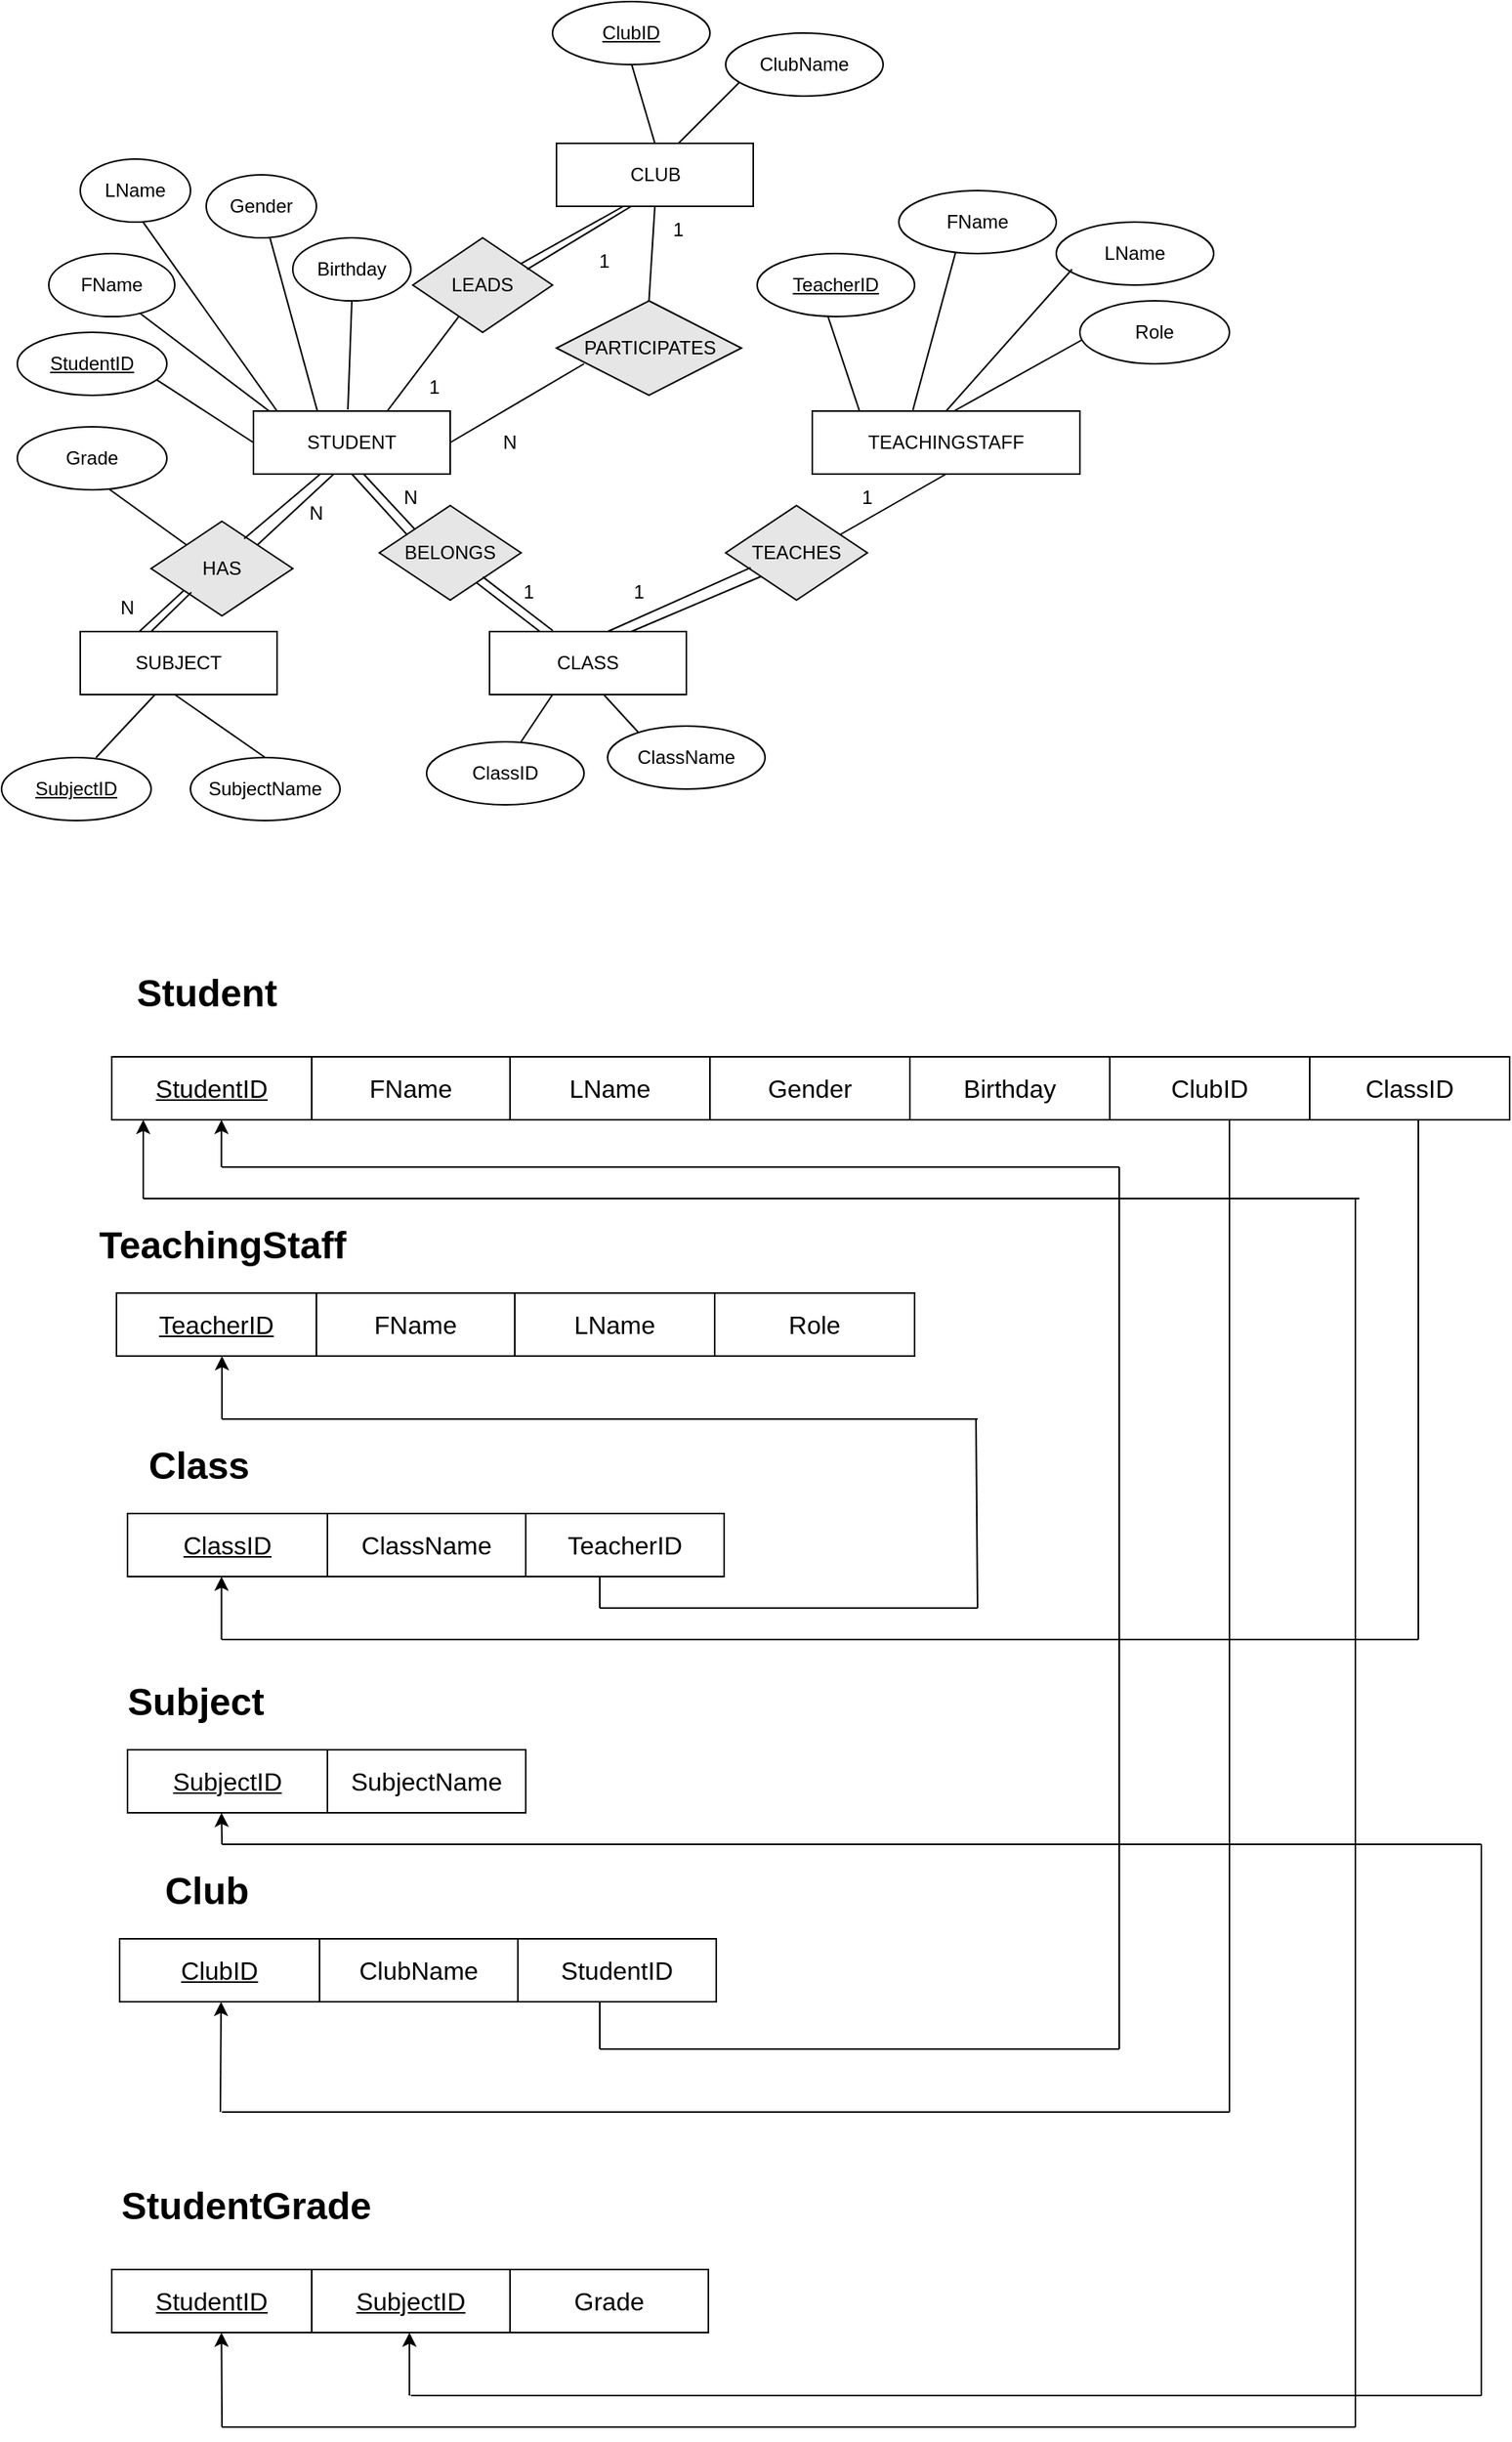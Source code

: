 <mxfile version="26.1.1">
  <diagram name="Page-1" id="ypwdO3c8HS_VkOCJP_hb">
    <mxGraphModel dx="430" dy="387" grid="1" gridSize="10" guides="1" tooltips="1" connect="1" arrows="1" fold="1" page="1" pageScale="1" pageWidth="850" pageHeight="1100" math="0" shadow="0">
      <root>
        <mxCell id="0" />
        <mxCell id="1" parent="0" />
        <mxCell id="AGzMQhdN4DI56FehoSiP-1" value="STUDENT" style="rounded=0;whiteSpace=wrap;html=1;" vertex="1" parent="1">
          <mxGeometry x="300" y="280" width="125" height="40" as="geometry" />
        </mxCell>
        <mxCell id="AGzMQhdN4DI56FehoSiP-2" value="" style="endArrow=none;html=1;rounded=0;entryX=0.9;entryY=0.704;entryDx=0;entryDy=0;entryPerimeter=0;" edge="1" parent="1" target="AGzMQhdN4DI56FehoSiP-4">
          <mxGeometry width="50" height="50" relative="1" as="geometry">
            <mxPoint x="300" y="300" as="sourcePoint" />
            <mxPoint x="240" y="250" as="targetPoint" />
          </mxGeometry>
        </mxCell>
        <mxCell id="AGzMQhdN4DI56FehoSiP-4" value="&lt;u&gt;StudentID&lt;/u&gt;" style="ellipse;whiteSpace=wrap;html=1;" vertex="1" parent="1">
          <mxGeometry x="150" y="230" width="95" height="40" as="geometry" />
        </mxCell>
        <mxCell id="AGzMQhdN4DI56FehoSiP-6" value="" style="endArrow=none;html=1;rounded=0;entryX=0.719;entryY=0.94;entryDx=0;entryDy=0;entryPerimeter=0;" edge="1" parent="1" target="AGzMQhdN4DI56FehoSiP-8">
          <mxGeometry width="50" height="50" relative="1" as="geometry">
            <mxPoint x="310" y="280" as="sourcePoint" />
            <mxPoint x="277.5" y="240" as="targetPoint" />
          </mxGeometry>
        </mxCell>
        <mxCell id="AGzMQhdN4DI56FehoSiP-7" value="" style="endArrow=none;html=1;rounded=0;entryX=0.569;entryY=0.999;entryDx=0;entryDy=0;entryPerimeter=0;" edge="1" parent="1" target="AGzMQhdN4DI56FehoSiP-9">
          <mxGeometry width="50" height="50" relative="1" as="geometry">
            <mxPoint x="315" y="280" as="sourcePoint" />
            <mxPoint x="310" y="180" as="targetPoint" />
          </mxGeometry>
        </mxCell>
        <mxCell id="AGzMQhdN4DI56FehoSiP-8" value="FName" style="ellipse;whiteSpace=wrap;html=1;" vertex="1" parent="1">
          <mxGeometry x="170" y="180" width="80" height="40" as="geometry" />
        </mxCell>
        <mxCell id="AGzMQhdN4DI56FehoSiP-9" value="LName" style="ellipse;whiteSpace=wrap;html=1;" vertex="1" parent="1">
          <mxGeometry x="190" y="120" width="70" height="40" as="geometry" />
        </mxCell>
        <mxCell id="AGzMQhdN4DI56FehoSiP-10" value="" style="endArrow=none;html=1;rounded=0;exitX=0.324;exitY=-0.008;exitDx=0;exitDy=0;exitPerimeter=0;" edge="1" parent="1" source="AGzMQhdN4DI56FehoSiP-1" target="AGzMQhdN4DI56FehoSiP-11">
          <mxGeometry width="50" height="50" relative="1" as="geometry">
            <mxPoint x="365" y="270" as="sourcePoint" />
            <mxPoint x="341" y="200" as="targetPoint" />
          </mxGeometry>
        </mxCell>
        <mxCell id="AGzMQhdN4DI56FehoSiP-11" value="Gender" style="ellipse;whiteSpace=wrap;html=1;" vertex="1" parent="1">
          <mxGeometry x="270" y="130" width="70" height="40" as="geometry" />
        </mxCell>
        <mxCell id="AGzMQhdN4DI56FehoSiP-12" value="" style="endArrow=none;html=1;rounded=0;entryX=0.5;entryY=1;entryDx=0;entryDy=0;" edge="1" parent="1" target="AGzMQhdN4DI56FehoSiP-13">
          <mxGeometry width="50" height="50" relative="1" as="geometry">
            <mxPoint x="360" y="279" as="sourcePoint" />
            <mxPoint x="370" y="210" as="targetPoint" />
          </mxGeometry>
        </mxCell>
        <mxCell id="AGzMQhdN4DI56FehoSiP-13" value="Birthday" style="ellipse;whiteSpace=wrap;html=1;" vertex="1" parent="1">
          <mxGeometry x="325" y="170" width="75" height="40" as="geometry" />
        </mxCell>
        <mxCell id="AGzMQhdN4DI56FehoSiP-14" value="TEACHINGSTAFF" style="rounded=0;whiteSpace=wrap;html=1;" vertex="1" parent="1">
          <mxGeometry x="655" y="280" width="170" height="40" as="geometry" />
        </mxCell>
        <mxCell id="AGzMQhdN4DI56FehoSiP-15" value="" style="endArrow=none;html=1;rounded=0;exitX=0.12;exitY=0;exitDx=0;exitDy=0;exitPerimeter=0;" edge="1" parent="1">
          <mxGeometry width="50" height="50" relative="1" as="geometry">
            <mxPoint x="685" y="280" as="sourcePoint" />
            <mxPoint x="665" y="220" as="targetPoint" />
          </mxGeometry>
        </mxCell>
        <mxCell id="AGzMQhdN4DI56FehoSiP-16" value="&lt;u&gt;TeacherID&lt;/u&gt;" style="ellipse;whiteSpace=wrap;html=1;" vertex="1" parent="1">
          <mxGeometry x="620" y="180" width="100" height="40" as="geometry" />
        </mxCell>
        <mxCell id="AGzMQhdN4DI56FehoSiP-20" value="" style="endArrow=none;html=1;rounded=0;exitX=0.376;exitY=-0.017;exitDx=0;exitDy=0;exitPerimeter=0;entryX=0.36;entryY=0.983;entryDx=0;entryDy=0;entryPerimeter=0;" edge="1" parent="1" source="AGzMQhdN4DI56FehoSiP-14" target="AGzMQhdN4DI56FehoSiP-22">
          <mxGeometry width="50" height="50" relative="1" as="geometry">
            <mxPoint x="771.25" y="180" as="sourcePoint" />
            <mxPoint x="739" y="200" as="targetPoint" />
          </mxGeometry>
        </mxCell>
        <mxCell id="AGzMQhdN4DI56FehoSiP-22" value="FName" style="ellipse;whiteSpace=wrap;html=1;" vertex="1" parent="1">
          <mxGeometry x="710" y="140" width="100" height="40" as="geometry" />
        </mxCell>
        <mxCell id="AGzMQhdN4DI56FehoSiP-23" value="LName" style="ellipse;whiteSpace=wrap;html=1;" vertex="1" parent="1">
          <mxGeometry x="810" y="160" width="100" height="40" as="geometry" />
        </mxCell>
        <mxCell id="AGzMQhdN4DI56FehoSiP-25" value="" style="endArrow=none;html=1;rounded=0;exitX=0.355;exitY=-0.026;exitDx=0;exitDy=0;exitPerimeter=0;" edge="1" parent="1">
          <mxGeometry width="50" height="50" relative="1" as="geometry">
            <mxPoint x="745" y="280" as="sourcePoint" />
            <mxPoint x="835" y="230" as="targetPoint" />
          </mxGeometry>
        </mxCell>
        <mxCell id="AGzMQhdN4DI56FehoSiP-26" value="Role" style="ellipse;whiteSpace=wrap;html=1;" vertex="1" parent="1">
          <mxGeometry x="825" y="210" width="95" height="40" as="geometry" />
        </mxCell>
        <mxCell id="AGzMQhdN4DI56FehoSiP-27" value="CLASS" style="rounded=0;whiteSpace=wrap;html=1;" vertex="1" parent="1">
          <mxGeometry x="450" y="420" width="125" height="40" as="geometry" />
        </mxCell>
        <mxCell id="AGzMQhdN4DI56FehoSiP-28" value="" style="endArrow=none;html=1;rounded=0;exitX=0.12;exitY=0;exitDx=0;exitDy=0;exitPerimeter=0;" edge="1" parent="1">
          <mxGeometry width="50" height="50" relative="1" as="geometry">
            <mxPoint x="490" y="460" as="sourcePoint" />
            <mxPoint x="470" y="490" as="targetPoint" />
          </mxGeometry>
        </mxCell>
        <mxCell id="AGzMQhdN4DI56FehoSiP-29" value="ClassID" style="ellipse;whiteSpace=wrap;html=1;" vertex="1" parent="1">
          <mxGeometry x="410" y="490" width="100" height="40" as="geometry" />
        </mxCell>
        <mxCell id="AGzMQhdN4DI56FehoSiP-30" value="" style="endArrow=none;html=1;rounded=0;exitX=0.12;exitY=0;exitDx=0;exitDy=0;exitPerimeter=0;" edge="1" parent="1">
          <mxGeometry width="50" height="50" relative="1" as="geometry">
            <mxPoint x="522.5" y="460" as="sourcePoint" />
            <mxPoint x="550" y="490" as="targetPoint" />
          </mxGeometry>
        </mxCell>
        <mxCell id="AGzMQhdN4DI56FehoSiP-31" value="ClassName" style="ellipse;whiteSpace=wrap;html=1;" vertex="1" parent="1">
          <mxGeometry x="525" y="480" width="100" height="40" as="geometry" />
        </mxCell>
        <mxCell id="AGzMQhdN4DI56FehoSiP-32" value="" style="endArrow=none;html=1;rounded=0;exitX=0.5;exitY=1;exitDx=0;exitDy=0;" edge="1" parent="1" source="AGzMQhdN4DI56FehoSiP-14">
          <mxGeometry width="50" height="50" relative="1" as="geometry">
            <mxPoint x="685" y="370" as="sourcePoint" />
            <mxPoint x="670" y="360" as="targetPoint" />
          </mxGeometry>
        </mxCell>
        <mxCell id="AGzMQhdN4DI56FehoSiP-33" value="TEACHES" style="rhombus;whiteSpace=wrap;html=1;fillColor=#E6E6E6;" vertex="1" parent="1">
          <mxGeometry x="600" y="340" width="90" height="60" as="geometry" />
        </mxCell>
        <mxCell id="AGzMQhdN4DI56FehoSiP-34" value="" style="endArrow=none;html=1;rounded=0;exitX=0.176;exitY=0.658;exitDx=0;exitDy=0;exitPerimeter=0;" edge="1" parent="1" source="AGzMQhdN4DI56FehoSiP-33">
          <mxGeometry width="50" height="50" relative="1" as="geometry">
            <mxPoint x="595" y="380" as="sourcePoint" />
            <mxPoint x="525" y="420" as="targetPoint" />
          </mxGeometry>
        </mxCell>
        <mxCell id="AGzMQhdN4DI56FehoSiP-35" value="1" style="text;html=1;align=center;verticalAlign=middle;whiteSpace=wrap;rounded=0;" vertex="1" parent="1">
          <mxGeometry x="515" y="380" width="60" height="30" as="geometry" />
        </mxCell>
        <mxCell id="AGzMQhdN4DI56FehoSiP-36" value="1" style="text;html=1;align=center;verticalAlign=middle;whiteSpace=wrap;rounded=0;" vertex="1" parent="1">
          <mxGeometry x="660" y="320" width="60" height="30" as="geometry" />
        </mxCell>
        <mxCell id="AGzMQhdN4DI56FehoSiP-37" value="" style="endArrow=none;html=1;rounded=0;entryX=0;entryY=1;entryDx=0;entryDy=0;" edge="1" parent="1" target="AGzMQhdN4DI56FehoSiP-33">
          <mxGeometry width="50" height="50" relative="1" as="geometry">
            <mxPoint x="540" y="420" as="sourcePoint" />
            <mxPoint x="590" y="370" as="targetPoint" />
          </mxGeometry>
        </mxCell>
        <mxCell id="AGzMQhdN4DI56FehoSiP-38" value="BELONGS" style="rhombus;whiteSpace=wrap;html=1;fillColor=#E6E6E6;" vertex="1" parent="1">
          <mxGeometry x="380" y="340" width="90" height="60" as="geometry" />
        </mxCell>
        <mxCell id="AGzMQhdN4DI56FehoSiP-39" value="" style="endArrow=none;html=1;rounded=0;exitX=0;exitY=0;exitDx=0;exitDy=0;" edge="1" parent="1" source="AGzMQhdN4DI56FehoSiP-38">
          <mxGeometry width="50" height="50" relative="1" as="geometry">
            <mxPoint x="320" y="370" as="sourcePoint" />
            <mxPoint x="370" y="320" as="targetPoint" />
          </mxGeometry>
        </mxCell>
        <mxCell id="AGzMQhdN4DI56FehoSiP-40" value="N" style="text;html=1;align=center;verticalAlign=middle;whiteSpace=wrap;rounded=0;" vertex="1" parent="1">
          <mxGeometry x="370" y="320" width="60" height="30" as="geometry" />
        </mxCell>
        <mxCell id="AGzMQhdN4DI56FehoSiP-41" value="" style="endArrow=none;html=1;rounded=0;exitX=0.321;exitY=-0.016;exitDx=0;exitDy=0;exitPerimeter=0;entryX=0.73;entryY=0.755;entryDx=0;entryDy=0;entryPerimeter=0;" edge="1" parent="1" source="AGzMQhdN4DI56FehoSiP-27" target="AGzMQhdN4DI56FehoSiP-38">
          <mxGeometry width="50" height="50" relative="1" as="geometry">
            <mxPoint x="531" y="350" as="sourcePoint" />
            <mxPoint x="440" y="391" as="targetPoint" />
          </mxGeometry>
        </mxCell>
        <mxCell id="AGzMQhdN4DI56FehoSiP-42" value="" style="endArrow=none;html=1;rounded=0;exitX=0.321;exitY=-0.016;exitDx=0;exitDy=0;exitPerimeter=0;entryX=0.684;entryY=0.815;entryDx=0;entryDy=0;entryPerimeter=0;" edge="1" parent="1" target="AGzMQhdN4DI56FehoSiP-38">
          <mxGeometry width="50" height="50" relative="1" as="geometry">
            <mxPoint x="482" y="420" as="sourcePoint" />
            <mxPoint x="438" y="386" as="targetPoint" />
          </mxGeometry>
        </mxCell>
        <mxCell id="AGzMQhdN4DI56FehoSiP-43" value="1" style="text;html=1;align=center;verticalAlign=middle;whiteSpace=wrap;rounded=0;" vertex="1" parent="1">
          <mxGeometry x="445" y="380" width="60" height="30" as="geometry" />
        </mxCell>
        <mxCell id="AGzMQhdN4DI56FehoSiP-44" value="SUBJECT" style="rounded=0;whiteSpace=wrap;html=1;" vertex="1" parent="1">
          <mxGeometry x="190" y="420" width="125" height="40" as="geometry" />
        </mxCell>
        <mxCell id="AGzMQhdN4DI56FehoSiP-45" value="" style="endArrow=none;html=1;rounded=0;" edge="1" parent="1">
          <mxGeometry width="50" height="50" relative="1" as="geometry">
            <mxPoint x="200" y="500" as="sourcePoint" />
            <mxPoint x="237.5" y="460" as="targetPoint" />
          </mxGeometry>
        </mxCell>
        <mxCell id="AGzMQhdN4DI56FehoSiP-46" value="" style="endArrow=none;html=1;rounded=0;exitX=0.5;exitY=0;exitDx=0;exitDy=0;" edge="1" parent="1" source="AGzMQhdN4DI56FehoSiP-48">
          <mxGeometry width="50" height="50" relative="1" as="geometry">
            <mxPoint x="250" y="500" as="sourcePoint" />
            <mxPoint x="250" y="460" as="targetPoint" />
          </mxGeometry>
        </mxCell>
        <mxCell id="AGzMQhdN4DI56FehoSiP-47" value="&lt;u&gt;SubjectID&lt;/u&gt;" style="ellipse;whiteSpace=wrap;html=1;" vertex="1" parent="1">
          <mxGeometry x="140" y="500" width="95" height="40" as="geometry" />
        </mxCell>
        <mxCell id="AGzMQhdN4DI56FehoSiP-48" value="SubjectName" style="ellipse;whiteSpace=wrap;html=1;" vertex="1" parent="1">
          <mxGeometry x="260" y="500" width="95" height="40" as="geometry" />
        </mxCell>
        <mxCell id="AGzMQhdN4DI56FehoSiP-49" value="" style="endArrow=none;html=1;rounded=0;" edge="1" parent="1">
          <mxGeometry width="50" height="50" relative="1" as="geometry">
            <mxPoint x="227.5" y="420" as="sourcePoint" />
            <mxPoint x="260" y="390" as="targetPoint" />
          </mxGeometry>
        </mxCell>
        <mxCell id="AGzMQhdN4DI56FehoSiP-50" value="HAS" style="rhombus;whiteSpace=wrap;html=1;fillColor=#E6E6E6;" vertex="1" parent="1">
          <mxGeometry x="235" y="350" width="90" height="60" as="geometry" />
        </mxCell>
        <mxCell id="AGzMQhdN4DI56FehoSiP-51" value="" style="endArrow=none;html=1;rounded=0;exitX=0.657;exitY=0.183;exitDx=0;exitDy=0;exitPerimeter=0;" edge="1" parent="1" source="AGzMQhdN4DI56FehoSiP-50">
          <mxGeometry width="50" height="50" relative="1" as="geometry">
            <mxPoint x="299" y="360" as="sourcePoint" />
            <mxPoint x="342.5" y="320" as="targetPoint" />
          </mxGeometry>
        </mxCell>
        <mxCell id="AGzMQhdN4DI56FehoSiP-53" value="N" style="text;html=1;align=center;verticalAlign=middle;whiteSpace=wrap;rounded=0;" vertex="1" parent="1">
          <mxGeometry x="310" y="330" width="60" height="30" as="geometry" />
        </mxCell>
        <mxCell id="AGzMQhdN4DI56FehoSiP-55" value="N" style="text;html=1;align=center;verticalAlign=middle;whiteSpace=wrap;rounded=0;" vertex="1" parent="1">
          <mxGeometry x="190" y="390" width="60" height="30" as="geometry" />
        </mxCell>
        <mxCell id="AGzMQhdN4DI56FehoSiP-56" value="" style="endArrow=none;html=1;rounded=0;exitX=0;exitY=0;exitDx=0;exitDy=0;" edge="1" parent="1" source="AGzMQhdN4DI56FehoSiP-50">
          <mxGeometry width="50" height="50" relative="1" as="geometry">
            <mxPoint x="260" y="365" as="sourcePoint" />
            <mxPoint x="202" y="325" as="targetPoint" />
          </mxGeometry>
        </mxCell>
        <mxCell id="AGzMQhdN4DI56FehoSiP-57" value="Grade" style="ellipse;whiteSpace=wrap;html=1;" vertex="1" parent="1">
          <mxGeometry x="150" y="290" width="95" height="40" as="geometry" />
        </mxCell>
        <mxCell id="AGzMQhdN4DI56FehoSiP-58" value="CLUB" style="rounded=0;whiteSpace=wrap;html=1;" vertex="1" parent="1">
          <mxGeometry x="492.5" y="110" width="125" height="40" as="geometry" />
        </mxCell>
        <mxCell id="AGzMQhdN4DI56FehoSiP-59" value="" style="endArrow=none;html=1;rounded=0;exitX=0.5;exitY=0;exitDx=0;exitDy=0;" edge="1" parent="1" source="AGzMQhdN4DI56FehoSiP-58">
          <mxGeometry width="50" height="50" relative="1" as="geometry">
            <mxPoint x="518" y="110" as="sourcePoint" />
            <mxPoint x="540" y="59" as="targetPoint" />
          </mxGeometry>
        </mxCell>
        <mxCell id="AGzMQhdN4DI56FehoSiP-60" value="" style="endArrow=none;html=1;rounded=0;exitX=0.62;exitY=0;exitDx=0;exitDy=0;exitPerimeter=0;" edge="1" parent="1" source="AGzMQhdN4DI56FehoSiP-58">
          <mxGeometry width="50" height="50" relative="1" as="geometry">
            <mxPoint x="525" y="110" as="sourcePoint" />
            <mxPoint x="610" y="70" as="targetPoint" />
          </mxGeometry>
        </mxCell>
        <mxCell id="AGzMQhdN4DI56FehoSiP-61" value="&lt;u&gt;ClubID&lt;/u&gt;" style="ellipse;whiteSpace=wrap;html=1;" vertex="1" parent="1">
          <mxGeometry x="490" y="20" width="100" height="40" as="geometry" />
        </mxCell>
        <mxCell id="AGzMQhdN4DI56FehoSiP-62" value="ClubName" style="ellipse;whiteSpace=wrap;html=1;" vertex="1" parent="1">
          <mxGeometry x="600" y="40" width="100" height="40" as="geometry" />
        </mxCell>
        <mxCell id="AGzMQhdN4DI56FehoSiP-65" value="" style="endArrow=none;html=1;rounded=0;" edge="1" parent="1">
          <mxGeometry width="50" height="50" relative="1" as="geometry">
            <mxPoint x="425" y="300" as="sourcePoint" />
            <mxPoint x="510" y="250" as="targetPoint" />
          </mxGeometry>
        </mxCell>
        <mxCell id="AGzMQhdN4DI56FehoSiP-66" value="PARTICIPATES" style="rhombus;whiteSpace=wrap;html=1;fillColor=#E6E6E6;" vertex="1" parent="1">
          <mxGeometry x="492.5" y="210" width="117.5" height="60" as="geometry" />
        </mxCell>
        <mxCell id="AGzMQhdN4DI56FehoSiP-67" value="" style="endArrow=none;html=1;rounded=0;exitX=0.5;exitY=0;exitDx=0;exitDy=0;" edge="1" parent="1" source="AGzMQhdN4DI56FehoSiP-66">
          <mxGeometry width="50" height="50" relative="1" as="geometry">
            <mxPoint x="470" y="200" as="sourcePoint" />
            <mxPoint x="555" y="150" as="targetPoint" />
          </mxGeometry>
        </mxCell>
        <mxCell id="AGzMQhdN4DI56FehoSiP-68" value="N" style="text;html=1;align=center;verticalAlign=middle;whiteSpace=wrap;rounded=0;" vertex="1" parent="1">
          <mxGeometry x="432.5" y="285" width="60" height="30" as="geometry" />
        </mxCell>
        <mxCell id="AGzMQhdN4DI56FehoSiP-69" value="1" style="text;html=1;align=center;verticalAlign=middle;whiteSpace=wrap;rounded=0;" vertex="1" parent="1">
          <mxGeometry x="540" y="150" width="60" height="30" as="geometry" />
        </mxCell>
        <mxCell id="AGzMQhdN4DI56FehoSiP-70" value="" style="endArrow=none;html=1;rounded=0;exitX=0.376;exitY=-0.017;exitDx=0;exitDy=0;exitPerimeter=0;" edge="1" parent="1">
          <mxGeometry width="50" height="50" relative="1" as="geometry">
            <mxPoint x="740" y="280" as="sourcePoint" />
            <mxPoint x="820" y="190" as="targetPoint" />
          </mxGeometry>
        </mxCell>
        <mxCell id="AGzMQhdN4DI56FehoSiP-72" value="" style="endArrow=none;html=1;rounded=0;" edge="1" parent="1" target="AGzMQhdN4DI56FehoSiP-73">
          <mxGeometry width="50" height="50" relative="1" as="geometry">
            <mxPoint x="385" y="280" as="sourcePoint" />
            <mxPoint x="470" y="230" as="targetPoint" />
          </mxGeometry>
        </mxCell>
        <mxCell id="AGzMQhdN4DI56FehoSiP-73" value="LEADS" style="rhombus;whiteSpace=wrap;html=1;fillColor=#E6E6E6;" vertex="1" parent="1">
          <mxGeometry x="401.25" y="170" width="88.75" height="60" as="geometry" />
        </mxCell>
        <mxCell id="AGzMQhdN4DI56FehoSiP-74" value="" style="endArrow=none;html=1;rounded=0;entryX=0.8;entryY=0;entryDx=0;entryDy=0;entryPerimeter=0;" edge="1" parent="1" source="AGzMQhdN4DI56FehoSiP-73">
          <mxGeometry width="50" height="50" relative="1" as="geometry">
            <mxPoint x="470" y="220" as="sourcePoint" />
            <mxPoint x="535" y="150" as="targetPoint" />
          </mxGeometry>
        </mxCell>
        <mxCell id="AGzMQhdN4DI56FehoSiP-76" value="1" style="text;html=1;align=center;verticalAlign=middle;whiteSpace=wrap;rounded=0;" vertex="1" parent="1">
          <mxGeometry x="492.5" y="170" width="60" height="30" as="geometry" />
        </mxCell>
        <mxCell id="AGzMQhdN4DI56FehoSiP-77" value="1" style="text;html=1;align=center;verticalAlign=middle;whiteSpace=wrap;rounded=0;" vertex="1" parent="1">
          <mxGeometry x="385" y="250" width="60" height="30" as="geometry" />
        </mxCell>
        <mxCell id="AGzMQhdN4DI56FehoSiP-78" value="" style="endArrow=none;html=1;rounded=0;exitX=0.818;exitY=0.335;exitDx=0;exitDy=0;exitPerimeter=0;entryX=0;entryY=0;entryDx=0;entryDy=0;" edge="1" parent="1" source="AGzMQhdN4DI56FehoSiP-73" target="AGzMQhdN4DI56FehoSiP-69">
          <mxGeometry width="50" height="50" relative="1" as="geometry">
            <mxPoint x="566.75" y="260" as="sourcePoint" />
            <mxPoint x="535.75" y="150" as="targetPoint" />
          </mxGeometry>
        </mxCell>
        <mxCell id="AGzMQhdN4DI56FehoSiP-79" value="" style="endArrow=none;html=1;rounded=0;entryX=0.197;entryY=0.312;entryDx=0;entryDy=0;entryPerimeter=0;exitX=0.5;exitY=1;exitDx=0;exitDy=0;" edge="1" parent="1" source="AGzMQhdN4DI56FehoSiP-1" target="AGzMQhdN4DI56FehoSiP-38">
          <mxGeometry width="50" height="50" relative="1" as="geometry">
            <mxPoint x="355" y="320" as="sourcePoint" />
            <mxPoint x="440" y="270" as="targetPoint" />
          </mxGeometry>
        </mxCell>
        <mxCell id="AGzMQhdN4DI56FehoSiP-80" value="" style="endArrow=none;html=1;rounded=0;exitX=0.284;exitY=0.751;exitDx=0;exitDy=0;exitPerimeter=0;" edge="1" parent="1" source="AGzMQhdN4DI56FehoSiP-50">
          <mxGeometry width="50" height="50" relative="1" as="geometry">
            <mxPoint x="291" y="460" as="sourcePoint" />
            <mxPoint x="235" y="420" as="targetPoint" />
          </mxGeometry>
        </mxCell>
        <mxCell id="AGzMQhdN4DI56FehoSiP-81" value="" style="endArrow=none;html=1;rounded=0;exitX=0.284;exitY=0.751;exitDx=0;exitDy=0;exitPerimeter=0;entryX=1;entryY=0;entryDx=0;entryDy=0;" edge="1" parent="1" target="AGzMQhdN4DI56FehoSiP-50">
          <mxGeometry width="50" height="50" relative="1" as="geometry">
            <mxPoint x="351" y="320" as="sourcePoint" />
            <mxPoint x="325" y="345" as="targetPoint" />
          </mxGeometry>
        </mxCell>
        <mxCell id="AGzMQhdN4DI56FehoSiP-82" value="" style="shape=table;startSize=0;container=1;collapsible=0;childLayout=tableLayout;fontSize=16;" vertex="1" parent="1">
          <mxGeometry x="210" y="690" width="888" height="40" as="geometry" />
        </mxCell>
        <mxCell id="AGzMQhdN4DI56FehoSiP-83" value="" style="shape=tableRow;horizontal=0;startSize=0;swimlaneHead=0;swimlaneBody=0;strokeColor=inherit;top=0;left=0;bottom=0;right=0;collapsible=0;dropTarget=0;fillColor=none;points=[[0,0.5],[1,0.5]];portConstraint=eastwest;fontSize=16;" vertex="1" parent="AGzMQhdN4DI56FehoSiP-82">
          <mxGeometry width="888" height="40" as="geometry" />
        </mxCell>
        <mxCell id="AGzMQhdN4DI56FehoSiP-84" value="&lt;u&gt;StudentID&lt;/u&gt;" style="shape=partialRectangle;html=1;whiteSpace=wrap;connectable=0;strokeColor=inherit;overflow=hidden;fillColor=none;top=0;left=0;bottom=0;right=0;pointerEvents=1;fontSize=16;" vertex="1" parent="AGzMQhdN4DI56FehoSiP-83">
          <mxGeometry width="127" height="40" as="geometry">
            <mxRectangle width="127" height="40" as="alternateBounds" />
          </mxGeometry>
        </mxCell>
        <mxCell id="AGzMQhdN4DI56FehoSiP-85" value="FName" style="shape=partialRectangle;html=1;whiteSpace=wrap;connectable=0;strokeColor=inherit;overflow=hidden;fillColor=none;top=0;left=0;bottom=0;right=0;pointerEvents=1;fontSize=16;" vertex="1" parent="AGzMQhdN4DI56FehoSiP-83">
          <mxGeometry x="127" width="126" height="40" as="geometry">
            <mxRectangle width="126" height="40" as="alternateBounds" />
          </mxGeometry>
        </mxCell>
        <mxCell id="AGzMQhdN4DI56FehoSiP-86" value="LName" style="shape=partialRectangle;html=1;whiteSpace=wrap;connectable=0;strokeColor=inherit;overflow=hidden;fillColor=none;top=0;left=0;bottom=0;right=0;pointerEvents=1;fontSize=16;" vertex="1" parent="AGzMQhdN4DI56FehoSiP-83">
          <mxGeometry x="253" width="127" height="40" as="geometry">
            <mxRectangle width="127" height="40" as="alternateBounds" />
          </mxGeometry>
        </mxCell>
        <mxCell id="AGzMQhdN4DI56FehoSiP-97" value="Gender" style="shape=partialRectangle;html=1;whiteSpace=wrap;connectable=0;strokeColor=inherit;overflow=hidden;fillColor=none;top=0;left=0;bottom=0;right=0;pointerEvents=1;fontSize=16;" vertex="1" parent="AGzMQhdN4DI56FehoSiP-83">
          <mxGeometry x="380" width="127" height="40" as="geometry">
            <mxRectangle width="127" height="40" as="alternateBounds" />
          </mxGeometry>
        </mxCell>
        <mxCell id="AGzMQhdN4DI56FehoSiP-98" value="Birthday" style="shape=partialRectangle;html=1;whiteSpace=wrap;connectable=0;strokeColor=inherit;overflow=hidden;fillColor=none;top=0;left=0;bottom=0;right=0;pointerEvents=1;fontSize=16;" vertex="1" parent="AGzMQhdN4DI56FehoSiP-83">
          <mxGeometry x="507" width="127" height="40" as="geometry">
            <mxRectangle width="127" height="40" as="alternateBounds" />
          </mxGeometry>
        </mxCell>
        <mxCell id="AGzMQhdN4DI56FehoSiP-138" value="ClubID" style="shape=partialRectangle;html=1;whiteSpace=wrap;connectable=0;strokeColor=inherit;overflow=hidden;fillColor=none;top=0;left=0;bottom=0;right=0;pointerEvents=1;fontSize=16;" vertex="1" parent="AGzMQhdN4DI56FehoSiP-83">
          <mxGeometry x="634" width="127" height="40" as="geometry">
            <mxRectangle width="127" height="40" as="alternateBounds" />
          </mxGeometry>
        </mxCell>
        <mxCell id="AGzMQhdN4DI56FehoSiP-142" value="ClassID" style="shape=partialRectangle;html=1;whiteSpace=wrap;connectable=0;strokeColor=inherit;overflow=hidden;fillColor=none;top=0;left=0;bottom=0;right=0;pointerEvents=1;fontSize=16;" vertex="1" parent="AGzMQhdN4DI56FehoSiP-83">
          <mxGeometry x="761" width="127" height="40" as="geometry">
            <mxRectangle width="127" height="40" as="alternateBounds" />
          </mxGeometry>
        </mxCell>
        <mxCell id="AGzMQhdN4DI56FehoSiP-96" value="Student" style="text;strokeColor=none;fillColor=none;html=1;fontSize=24;fontStyle=1;verticalAlign=middle;align=center;" vertex="1" parent="1">
          <mxGeometry x="220" y="630" width="100" height="40" as="geometry" />
        </mxCell>
        <mxCell id="AGzMQhdN4DI56FehoSiP-99" value="TeachingStaff" style="text;strokeColor=none;fillColor=none;html=1;fontSize=24;fontStyle=1;verticalAlign=middle;align=center;" vertex="1" parent="1">
          <mxGeometry x="230" y="790" width="100" height="40" as="geometry" />
        </mxCell>
        <mxCell id="AGzMQhdN4DI56FehoSiP-101" value="" style="shape=table;startSize=0;container=1;collapsible=0;childLayout=tableLayout;fontSize=16;" vertex="1" parent="1">
          <mxGeometry x="213" y="840" width="507" height="40" as="geometry" />
        </mxCell>
        <mxCell id="AGzMQhdN4DI56FehoSiP-102" value="" style="shape=tableRow;horizontal=0;startSize=0;swimlaneHead=0;swimlaneBody=0;strokeColor=inherit;top=0;left=0;bottom=0;right=0;collapsible=0;dropTarget=0;fillColor=none;points=[[0,0.5],[1,0.5]];portConstraint=eastwest;fontSize=16;" vertex="1" parent="AGzMQhdN4DI56FehoSiP-101">
          <mxGeometry width="507" height="40" as="geometry" />
        </mxCell>
        <mxCell id="AGzMQhdN4DI56FehoSiP-103" value="&lt;u&gt;TeacherID&lt;/u&gt;" style="shape=partialRectangle;html=1;whiteSpace=wrap;connectable=0;strokeColor=inherit;overflow=hidden;fillColor=none;top=0;left=0;bottom=0;right=0;pointerEvents=1;fontSize=16;" vertex="1" parent="AGzMQhdN4DI56FehoSiP-102">
          <mxGeometry width="127" height="40" as="geometry">
            <mxRectangle width="127" height="40" as="alternateBounds" />
          </mxGeometry>
        </mxCell>
        <mxCell id="AGzMQhdN4DI56FehoSiP-104" value="FName" style="shape=partialRectangle;html=1;whiteSpace=wrap;connectable=0;strokeColor=inherit;overflow=hidden;fillColor=none;top=0;left=0;bottom=0;right=0;pointerEvents=1;fontSize=16;" vertex="1" parent="AGzMQhdN4DI56FehoSiP-102">
          <mxGeometry x="127" width="126" height="40" as="geometry">
            <mxRectangle width="126" height="40" as="alternateBounds" />
          </mxGeometry>
        </mxCell>
        <mxCell id="AGzMQhdN4DI56FehoSiP-105" value="LName" style="shape=partialRectangle;html=1;whiteSpace=wrap;connectable=0;strokeColor=inherit;overflow=hidden;fillColor=none;top=0;left=0;bottom=0;right=0;pointerEvents=1;fontSize=16;" vertex="1" parent="AGzMQhdN4DI56FehoSiP-102">
          <mxGeometry x="253" width="127" height="40" as="geometry">
            <mxRectangle width="127" height="40" as="alternateBounds" />
          </mxGeometry>
        </mxCell>
        <mxCell id="AGzMQhdN4DI56FehoSiP-106" value="Role" style="shape=partialRectangle;html=1;whiteSpace=wrap;connectable=0;strokeColor=inherit;overflow=hidden;fillColor=none;top=0;left=0;bottom=0;right=0;pointerEvents=1;fontSize=16;" vertex="1" parent="AGzMQhdN4DI56FehoSiP-102">
          <mxGeometry x="380" width="127" height="40" as="geometry">
            <mxRectangle width="127" height="40" as="alternateBounds" />
          </mxGeometry>
        </mxCell>
        <mxCell id="AGzMQhdN4DI56FehoSiP-108" value="Class" style="text;strokeColor=none;fillColor=none;html=1;fontSize=24;fontStyle=1;verticalAlign=middle;align=center;" vertex="1" parent="1">
          <mxGeometry x="215" y="930" width="100" height="40" as="geometry" />
        </mxCell>
        <mxCell id="AGzMQhdN4DI56FehoSiP-109" value="" style="shape=table;startSize=0;container=1;collapsible=0;childLayout=tableLayout;fontSize=16;" vertex="1" parent="1">
          <mxGeometry x="220" y="980" width="379" height="40" as="geometry" />
        </mxCell>
        <mxCell id="AGzMQhdN4DI56FehoSiP-110" value="" style="shape=tableRow;horizontal=0;startSize=0;swimlaneHead=0;swimlaneBody=0;strokeColor=inherit;top=0;left=0;bottom=0;right=0;collapsible=0;dropTarget=0;fillColor=none;points=[[0,0.5],[1,0.5]];portConstraint=eastwest;fontSize=16;" vertex="1" parent="AGzMQhdN4DI56FehoSiP-109">
          <mxGeometry width="379" height="40" as="geometry" />
        </mxCell>
        <mxCell id="AGzMQhdN4DI56FehoSiP-111" value="&lt;u&gt;ClassID&lt;/u&gt;" style="shape=partialRectangle;html=1;whiteSpace=wrap;connectable=0;strokeColor=inherit;overflow=hidden;fillColor=none;top=0;left=0;bottom=0;right=0;pointerEvents=1;fontSize=16;" vertex="1" parent="AGzMQhdN4DI56FehoSiP-110">
          <mxGeometry width="127" height="40" as="geometry">
            <mxRectangle width="127" height="40" as="alternateBounds" />
          </mxGeometry>
        </mxCell>
        <mxCell id="AGzMQhdN4DI56FehoSiP-112" value="ClassName" style="shape=partialRectangle;html=1;whiteSpace=wrap;connectable=0;strokeColor=inherit;overflow=hidden;fillColor=none;top=0;left=0;bottom=0;right=0;pointerEvents=1;fontSize=16;" vertex="1" parent="AGzMQhdN4DI56FehoSiP-110">
          <mxGeometry x="127" width="126" height="40" as="geometry">
            <mxRectangle width="126" height="40" as="alternateBounds" />
          </mxGeometry>
        </mxCell>
        <mxCell id="AGzMQhdN4DI56FehoSiP-132" value="TeacherID" style="shape=partialRectangle;html=1;whiteSpace=wrap;connectable=0;strokeColor=inherit;overflow=hidden;fillColor=none;top=0;left=0;bottom=0;right=0;pointerEvents=1;fontSize=16;" vertex="1" parent="AGzMQhdN4DI56FehoSiP-110">
          <mxGeometry x="253" width="126" height="40" as="geometry">
            <mxRectangle width="126" height="40" as="alternateBounds" />
          </mxGeometry>
        </mxCell>
        <mxCell id="AGzMQhdN4DI56FehoSiP-115" value="Subject" style="text;strokeColor=none;fillColor=none;html=1;fontSize=24;fontStyle=1;verticalAlign=middle;align=center;" vertex="1" parent="1">
          <mxGeometry x="213" y="1080" width="100" height="40" as="geometry" />
        </mxCell>
        <mxCell id="AGzMQhdN4DI56FehoSiP-116" value="" style="shape=table;startSize=0;container=1;collapsible=0;childLayout=tableLayout;fontSize=16;" vertex="1" parent="1">
          <mxGeometry x="220" y="1130" width="253" height="40" as="geometry" />
        </mxCell>
        <mxCell id="AGzMQhdN4DI56FehoSiP-117" value="" style="shape=tableRow;horizontal=0;startSize=0;swimlaneHead=0;swimlaneBody=0;strokeColor=inherit;top=0;left=0;bottom=0;right=0;collapsible=0;dropTarget=0;fillColor=none;points=[[0,0.5],[1,0.5]];portConstraint=eastwest;fontSize=16;" vertex="1" parent="AGzMQhdN4DI56FehoSiP-116">
          <mxGeometry width="253" height="40" as="geometry" />
        </mxCell>
        <mxCell id="AGzMQhdN4DI56FehoSiP-118" value="&lt;u&gt;SubjectID&lt;/u&gt;" style="shape=partialRectangle;html=1;whiteSpace=wrap;connectable=0;strokeColor=inherit;overflow=hidden;fillColor=none;top=0;left=0;bottom=0;right=0;pointerEvents=1;fontSize=16;" vertex="1" parent="AGzMQhdN4DI56FehoSiP-117">
          <mxGeometry width="127" height="40" as="geometry">
            <mxRectangle width="127" height="40" as="alternateBounds" />
          </mxGeometry>
        </mxCell>
        <mxCell id="AGzMQhdN4DI56FehoSiP-119" value="SubjectName" style="shape=partialRectangle;html=1;whiteSpace=wrap;connectable=0;strokeColor=inherit;overflow=hidden;fillColor=none;top=0;left=0;bottom=0;right=0;pointerEvents=1;fontSize=16;" vertex="1" parent="AGzMQhdN4DI56FehoSiP-117">
          <mxGeometry x="127" width="126" height="40" as="geometry">
            <mxRectangle width="126" height="40" as="alternateBounds" />
          </mxGeometry>
        </mxCell>
        <mxCell id="AGzMQhdN4DI56FehoSiP-120" value="Club" style="text;strokeColor=none;fillColor=none;html=1;fontSize=24;fontStyle=1;verticalAlign=middle;align=center;" vertex="1" parent="1">
          <mxGeometry x="220" y="1200" width="100" height="40" as="geometry" />
        </mxCell>
        <mxCell id="AGzMQhdN4DI56FehoSiP-121" value="" style="shape=table;startSize=0;container=1;collapsible=0;childLayout=tableLayout;fontSize=16;" vertex="1" parent="1">
          <mxGeometry x="215" y="1250" width="379" height="40" as="geometry" />
        </mxCell>
        <mxCell id="AGzMQhdN4DI56FehoSiP-122" value="" style="shape=tableRow;horizontal=0;startSize=0;swimlaneHead=0;swimlaneBody=0;strokeColor=inherit;top=0;left=0;bottom=0;right=0;collapsible=0;dropTarget=0;fillColor=none;points=[[0,0.5],[1,0.5]];portConstraint=eastwest;fontSize=16;" vertex="1" parent="AGzMQhdN4DI56FehoSiP-121">
          <mxGeometry width="379" height="40" as="geometry" />
        </mxCell>
        <mxCell id="AGzMQhdN4DI56FehoSiP-123" value="&lt;u&gt;ClubID&lt;/u&gt;" style="shape=partialRectangle;html=1;whiteSpace=wrap;connectable=0;strokeColor=inherit;overflow=hidden;fillColor=none;top=0;left=0;bottom=0;right=0;pointerEvents=1;fontSize=16;" vertex="1" parent="AGzMQhdN4DI56FehoSiP-122">
          <mxGeometry width="127" height="40" as="geometry">
            <mxRectangle width="127" height="40" as="alternateBounds" />
          </mxGeometry>
        </mxCell>
        <mxCell id="AGzMQhdN4DI56FehoSiP-124" value="ClubName" style="shape=partialRectangle;html=1;whiteSpace=wrap;connectable=0;strokeColor=inherit;overflow=hidden;fillColor=none;top=0;left=0;bottom=0;right=0;pointerEvents=1;fontSize=16;" vertex="1" parent="AGzMQhdN4DI56FehoSiP-122">
          <mxGeometry x="127" width="126" height="40" as="geometry">
            <mxRectangle width="126" height="40" as="alternateBounds" />
          </mxGeometry>
        </mxCell>
        <mxCell id="AGzMQhdN4DI56FehoSiP-125" value="StudentID" style="shape=partialRectangle;html=1;whiteSpace=wrap;connectable=0;strokeColor=inherit;overflow=hidden;fillColor=none;top=0;left=0;bottom=0;right=0;pointerEvents=1;fontSize=16;" vertex="1" parent="AGzMQhdN4DI56FehoSiP-122">
          <mxGeometry x="253" width="126" height="40" as="geometry">
            <mxRectangle width="126" height="40" as="alternateBounds" />
          </mxGeometry>
        </mxCell>
        <mxCell id="AGzMQhdN4DI56FehoSiP-126" value="" style="endArrow=classic;html=1;rounded=0;" edge="1" parent="1">
          <mxGeometry width="50" height="50" relative="1" as="geometry">
            <mxPoint x="279.68" y="760" as="sourcePoint" />
            <mxPoint x="279.68" y="730" as="targetPoint" />
          </mxGeometry>
        </mxCell>
        <mxCell id="AGzMQhdN4DI56FehoSiP-127" value="" style="endArrow=none;html=1;rounded=0;" edge="1" parent="1">
          <mxGeometry width="50" height="50" relative="1" as="geometry">
            <mxPoint x="280" y="760" as="sourcePoint" />
            <mxPoint x="850" y="760" as="targetPoint" />
          </mxGeometry>
        </mxCell>
        <mxCell id="AGzMQhdN4DI56FehoSiP-128" value="" style="endArrow=none;html=1;rounded=0;" edge="1" parent="1">
          <mxGeometry width="50" height="50" relative="1" as="geometry">
            <mxPoint x="850" y="1320" as="sourcePoint" />
            <mxPoint x="850" y="760" as="targetPoint" />
          </mxGeometry>
        </mxCell>
        <mxCell id="AGzMQhdN4DI56FehoSiP-129" value="" style="endArrow=none;html=1;rounded=0;" edge="1" parent="1">
          <mxGeometry width="50" height="50" relative="1" as="geometry">
            <mxPoint x="520" y="1320" as="sourcePoint" />
            <mxPoint x="850" y="1320" as="targetPoint" />
          </mxGeometry>
        </mxCell>
        <mxCell id="AGzMQhdN4DI56FehoSiP-131" value="" style="endArrow=none;html=1;rounded=0;" edge="1" parent="1">
          <mxGeometry width="50" height="50" relative="1" as="geometry">
            <mxPoint x="520" y="1320" as="sourcePoint" />
            <mxPoint x="520" y="1290" as="targetPoint" />
          </mxGeometry>
        </mxCell>
        <mxCell id="AGzMQhdN4DI56FehoSiP-133" value="" style="endArrow=none;html=1;rounded=0;" edge="1" parent="1">
          <mxGeometry width="50" height="50" relative="1" as="geometry">
            <mxPoint x="520" y="1040" as="sourcePoint" />
            <mxPoint x="760" y="1040" as="targetPoint" />
          </mxGeometry>
        </mxCell>
        <mxCell id="AGzMQhdN4DI56FehoSiP-134" value="" style="endArrow=none;html=1;rounded=0;" edge="1" parent="1">
          <mxGeometry width="50" height="50" relative="1" as="geometry">
            <mxPoint x="520" y="1040" as="sourcePoint" />
            <mxPoint x="520" y="1020" as="targetPoint" />
          </mxGeometry>
        </mxCell>
        <mxCell id="AGzMQhdN4DI56FehoSiP-135" value="" style="endArrow=none;html=1;rounded=0;" edge="1" parent="1">
          <mxGeometry width="50" height="50" relative="1" as="geometry">
            <mxPoint x="760" y="1040" as="sourcePoint" />
            <mxPoint x="759" y="920" as="targetPoint" />
          </mxGeometry>
        </mxCell>
        <mxCell id="AGzMQhdN4DI56FehoSiP-136" value="" style="endArrow=none;html=1;rounded=0;" edge="1" parent="1">
          <mxGeometry width="50" height="50" relative="1" as="geometry">
            <mxPoint x="280" y="920" as="sourcePoint" />
            <mxPoint x="760" y="920" as="targetPoint" />
          </mxGeometry>
        </mxCell>
        <mxCell id="AGzMQhdN4DI56FehoSiP-137" value="" style="endArrow=classic;html=1;rounded=0;" edge="1" parent="1">
          <mxGeometry width="50" height="50" relative="1" as="geometry">
            <mxPoint x="280" y="920" as="sourcePoint" />
            <mxPoint x="280" y="880" as="targetPoint" />
          </mxGeometry>
        </mxCell>
        <mxCell id="AGzMQhdN4DI56FehoSiP-139" value="" style="endArrow=none;html=1;rounded=0;" edge="1" parent="1">
          <mxGeometry width="50" height="50" relative="1" as="geometry">
            <mxPoint x="920" y="1360" as="sourcePoint" />
            <mxPoint x="920" y="730" as="targetPoint" />
          </mxGeometry>
        </mxCell>
        <mxCell id="AGzMQhdN4DI56FehoSiP-140" value="" style="endArrow=none;html=1;rounded=0;" edge="1" parent="1">
          <mxGeometry width="50" height="50" relative="1" as="geometry">
            <mxPoint x="280" y="1360" as="sourcePoint" />
            <mxPoint x="920" y="1360" as="targetPoint" />
          </mxGeometry>
        </mxCell>
        <mxCell id="AGzMQhdN4DI56FehoSiP-141" value="" style="endArrow=classic;html=1;rounded=0;" edge="1" parent="1">
          <mxGeometry width="50" height="50" relative="1" as="geometry">
            <mxPoint x="279" y="1360" as="sourcePoint" />
            <mxPoint x="279.44" y="1290" as="targetPoint" />
          </mxGeometry>
        </mxCell>
        <mxCell id="AGzMQhdN4DI56FehoSiP-143" value="" style="endArrow=none;html=1;rounded=0;" edge="1" parent="1">
          <mxGeometry width="50" height="50" relative="1" as="geometry">
            <mxPoint x="1040" y="1060" as="sourcePoint" />
            <mxPoint x="1040" y="730" as="targetPoint" />
          </mxGeometry>
        </mxCell>
        <mxCell id="AGzMQhdN4DI56FehoSiP-144" value="" style="endArrow=none;html=1;rounded=0;" edge="1" parent="1">
          <mxGeometry width="50" height="50" relative="1" as="geometry">
            <mxPoint x="280" y="1060" as="sourcePoint" />
            <mxPoint x="1040" y="1060" as="targetPoint" />
          </mxGeometry>
        </mxCell>
        <mxCell id="AGzMQhdN4DI56FehoSiP-145" value="" style="endArrow=classic;html=1;rounded=0;" edge="1" parent="1">
          <mxGeometry width="50" height="50" relative="1" as="geometry">
            <mxPoint x="279.71" y="1060" as="sourcePoint" />
            <mxPoint x="279.71" y="1020" as="targetPoint" />
          </mxGeometry>
        </mxCell>
        <mxCell id="AGzMQhdN4DI56FehoSiP-146" value="StudentGrade" style="text;strokeColor=none;fillColor=none;html=1;fontSize=24;fontStyle=1;verticalAlign=middle;align=center;" vertex="1" parent="1">
          <mxGeometry x="245" y="1400" width="100" height="40" as="geometry" />
        </mxCell>
        <mxCell id="AGzMQhdN4DI56FehoSiP-151" value="" style="shape=table;startSize=0;container=1;collapsible=0;childLayout=tableLayout;fontSize=16;" vertex="1" parent="1">
          <mxGeometry x="210" y="1460" width="379" height="40" as="geometry" />
        </mxCell>
        <mxCell id="AGzMQhdN4DI56FehoSiP-152" value="" style="shape=tableRow;horizontal=0;startSize=0;swimlaneHead=0;swimlaneBody=0;strokeColor=inherit;top=0;left=0;bottom=0;right=0;collapsible=0;dropTarget=0;fillColor=none;points=[[0,0.5],[1,0.5]];portConstraint=eastwest;fontSize=16;" vertex="1" parent="AGzMQhdN4DI56FehoSiP-151">
          <mxGeometry width="379" height="40" as="geometry" />
        </mxCell>
        <mxCell id="AGzMQhdN4DI56FehoSiP-153" value="&lt;u&gt;StudentID&lt;/u&gt;" style="shape=partialRectangle;html=1;whiteSpace=wrap;connectable=0;strokeColor=inherit;overflow=hidden;fillColor=none;top=0;left=0;bottom=0;right=0;pointerEvents=1;fontSize=16;" vertex="1" parent="AGzMQhdN4DI56FehoSiP-152">
          <mxGeometry width="127" height="40" as="geometry">
            <mxRectangle width="127" height="40" as="alternateBounds" />
          </mxGeometry>
        </mxCell>
        <mxCell id="AGzMQhdN4DI56FehoSiP-154" value="&lt;u&gt;SubjectID&lt;/u&gt;" style="shape=partialRectangle;html=1;whiteSpace=wrap;connectable=0;strokeColor=inherit;overflow=hidden;fillColor=none;top=0;left=0;bottom=0;right=0;pointerEvents=1;fontSize=16;" vertex="1" parent="AGzMQhdN4DI56FehoSiP-152">
          <mxGeometry x="127" width="126" height="40" as="geometry">
            <mxRectangle width="126" height="40" as="alternateBounds" />
          </mxGeometry>
        </mxCell>
        <mxCell id="AGzMQhdN4DI56FehoSiP-155" value="Grade" style="shape=partialRectangle;html=1;whiteSpace=wrap;connectable=0;strokeColor=inherit;overflow=hidden;fillColor=none;top=0;left=0;bottom=0;right=0;pointerEvents=1;fontSize=16;" vertex="1" parent="AGzMQhdN4DI56FehoSiP-152">
          <mxGeometry x="253" width="126" height="40" as="geometry">
            <mxRectangle width="126" height="40" as="alternateBounds" />
          </mxGeometry>
        </mxCell>
        <mxCell id="AGzMQhdN4DI56FehoSiP-156" value="" style="endArrow=classic;html=1;rounded=0;" edge="1" parent="1">
          <mxGeometry width="50" height="50" relative="1" as="geometry">
            <mxPoint x="280" y="1560" as="sourcePoint" />
            <mxPoint x="279.67" y="1500" as="targetPoint" />
          </mxGeometry>
        </mxCell>
        <mxCell id="AGzMQhdN4DI56FehoSiP-157" value="" style="endArrow=none;html=1;rounded=0;" edge="1" parent="1">
          <mxGeometry width="50" height="50" relative="1" as="geometry">
            <mxPoint x="280" y="1560" as="sourcePoint" />
            <mxPoint x="1000" y="1560" as="targetPoint" />
          </mxGeometry>
        </mxCell>
        <mxCell id="AGzMQhdN4DI56FehoSiP-158" value="" style="endArrow=none;html=1;rounded=0;" edge="1" parent="1">
          <mxGeometry width="50" height="50" relative="1" as="geometry">
            <mxPoint x="1000" y="1560" as="sourcePoint" />
            <mxPoint x="1000" y="780" as="targetPoint" />
          </mxGeometry>
        </mxCell>
        <mxCell id="AGzMQhdN4DI56FehoSiP-159" value="" style="endArrow=none;html=1;rounded=0;" edge="1" parent="1">
          <mxGeometry width="50" height="50" relative="1" as="geometry">
            <mxPoint x="230" y="780" as="sourcePoint" />
            <mxPoint x="1002.5" y="780" as="targetPoint" />
          </mxGeometry>
        </mxCell>
        <mxCell id="AGzMQhdN4DI56FehoSiP-160" value="" style="endArrow=classic;html=1;rounded=0;" edge="1" parent="1">
          <mxGeometry width="50" height="50" relative="1" as="geometry">
            <mxPoint x="230" y="780" as="sourcePoint" />
            <mxPoint x="230" y="730" as="targetPoint" />
          </mxGeometry>
        </mxCell>
        <mxCell id="AGzMQhdN4DI56FehoSiP-161" value="" style="endArrow=classic;html=1;rounded=0;" edge="1" parent="1">
          <mxGeometry width="50" height="50" relative="1" as="geometry">
            <mxPoint x="399.1" y="1540" as="sourcePoint" />
            <mxPoint x="399.1" y="1500" as="targetPoint" />
          </mxGeometry>
        </mxCell>
        <mxCell id="AGzMQhdN4DI56FehoSiP-162" value="" style="endArrow=none;html=1;rounded=0;" edge="1" parent="1">
          <mxGeometry width="50" height="50" relative="1" as="geometry">
            <mxPoint x="400" y="1540" as="sourcePoint" />
            <mxPoint x="1080" y="1540" as="targetPoint" />
          </mxGeometry>
        </mxCell>
        <mxCell id="AGzMQhdN4DI56FehoSiP-163" value="" style="endArrow=none;html=1;rounded=0;" edge="1" parent="1">
          <mxGeometry width="50" height="50" relative="1" as="geometry">
            <mxPoint x="1080" y="1540" as="sourcePoint" />
            <mxPoint x="1080" y="1190" as="targetPoint" />
          </mxGeometry>
        </mxCell>
        <mxCell id="AGzMQhdN4DI56FehoSiP-164" value="" style="endArrow=none;html=1;rounded=0;" edge="1" parent="1">
          <mxGeometry width="50" height="50" relative="1" as="geometry">
            <mxPoint x="280" y="1190" as="sourcePoint" />
            <mxPoint x="1080" y="1190" as="targetPoint" />
          </mxGeometry>
        </mxCell>
        <mxCell id="AGzMQhdN4DI56FehoSiP-165" value="" style="endArrow=classic;html=1;rounded=0;" edge="1" parent="1">
          <mxGeometry width="50" height="50" relative="1" as="geometry">
            <mxPoint x="280" y="1190" as="sourcePoint" />
            <mxPoint x="279.68" y="1170" as="targetPoint" />
          </mxGeometry>
        </mxCell>
      </root>
    </mxGraphModel>
  </diagram>
</mxfile>
